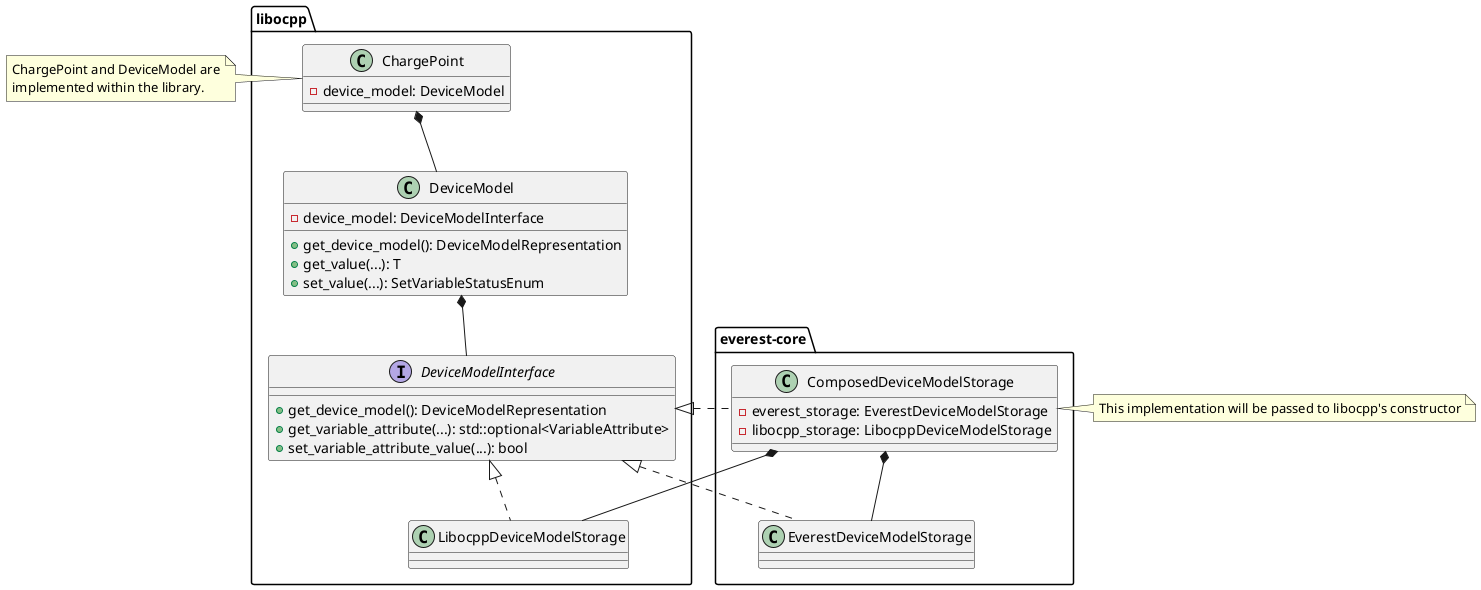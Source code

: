 @startuml

package libocpp {

class ChargePoint {
  - device_model: DeviceModel
}

class DeviceModel {
  - device_model: DeviceModelInterface
  + get_device_model(): DeviceModelRepresentation
  + get_value(...): T
  + set_value(...): SetVariableStatusEnum
}

interface DeviceModelInterface {
  + get_device_model(): DeviceModelRepresentation
  + get_variable_attribute(...): std::optional<VariableAttribute>
  + set_variable_attribute_value(...): bool
}

class LibocppDeviceModelStorage implements DeviceModelInterface

}

package everest-core {

class EverestDeviceModelStorage implements libocpp.DeviceModelInterface
class ComposedDeviceModelStorage implements libocpp.DeviceModelInterface {
    - everest_storage: EverestDeviceModelStorage
    - libocpp_storage: LibocppDeviceModelStorage
}
}

note left of ChargePoint
  ChargePoint and DeviceModel are
  implemented within the library.
end note

note right of ComposedDeviceModelStorage
    This implementation will be passed to libocpp's constructor
end note

ChargePoint *-- DeviceModel
DeviceModel *-- DeviceModelInterface
ComposedDeviceModelStorage *-- EverestDeviceModelStorage
ComposedDeviceModelStorage *-- LibocppDeviceModelStorage

@enduml
